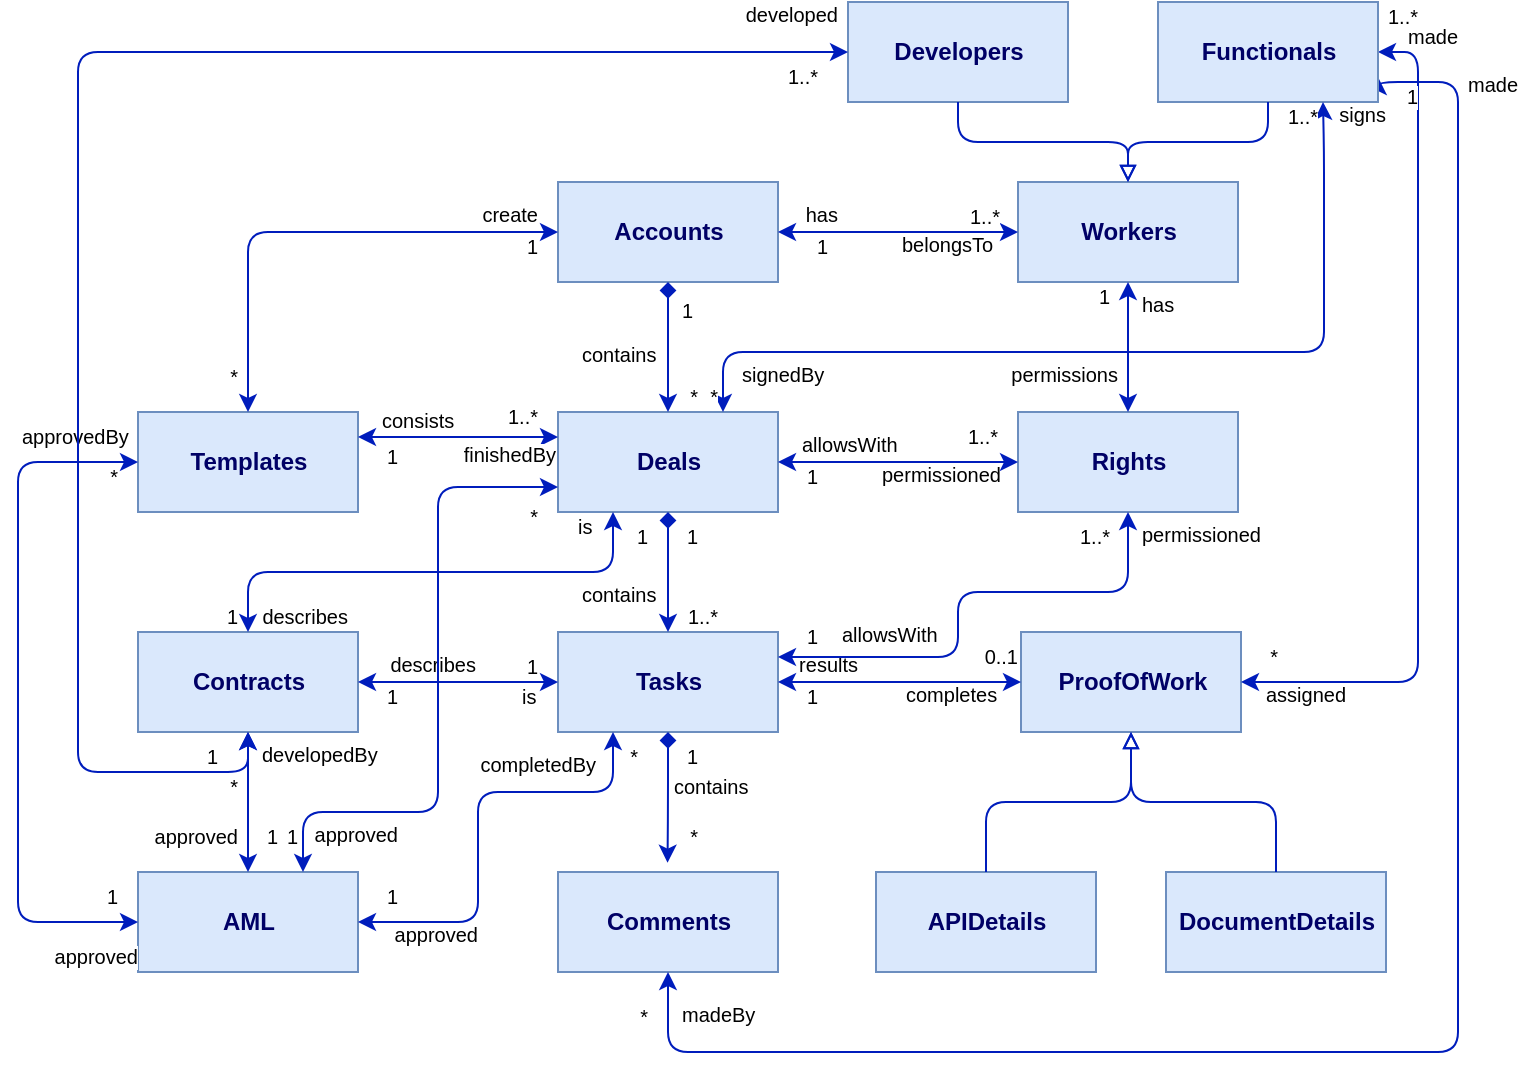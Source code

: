 <mxfile version="10.6.7" type="github"><diagram id="GSwHjOagNsIHBCR_RopA" name="Page-1"><mxGraphModel dx="965" dy="613" grid="1" gridSize="10" guides="1" tooltips="1" connect="1" arrows="1" fold="1" page="0" pageScale="1" pageWidth="827" pageHeight="1169" math="0" shadow="0"><root><mxCell id="0"/><mxCell id="1" parent="0"/><mxCell id="N_PkMz4CqR6AXan1vuA5-4" value="Deals&lt;br&gt;" style="html=1;fillColor=#dae8fc;strokeColor=#6c8ebf;fontColor=#000066;fontStyle=1" parent="1" vertex="1"><mxGeometry x="300" y="230" width="110" height="50" as="geometry"/></mxCell><mxCell id="N_PkMz4CqR6AXan1vuA5-5" value="Tasks" style="html=1;fillColor=#dae8fc;strokeColor=#6c8ebf;fontColor=#000066;fontStyle=1" parent="1" vertex="1"><mxGeometry x="300" y="340" width="110" height="50" as="geometry"/></mxCell><mxCell id="N_PkMz4CqR6AXan1vuA5-6" value="Accounts" style="html=1;fillColor=#dae8fc;strokeColor=#6c8ebf;fontColor=#000066;fontStyle=1" parent="1" vertex="1"><mxGeometry x="300" y="115" width="110" height="50" as="geometry"/></mxCell><mxCell id="N_PkMz4CqR6AXan1vuA5-7" value="Templates" style="html=1;fillColor=#dae8fc;strokeColor=#6c8ebf;fontColor=#000066;fontStyle=1" parent="1" vertex="1"><mxGeometry x="90" y="230" width="110" height="50" as="geometry"/></mxCell><mxCell id="N_PkMz4CqR6AXan1vuA5-12" value="0..1" style="resizable=0;html=1;align=right;verticalAlign=bottom;labelBackgroundColor=#ffffff;fontSize=10;" parent="1" connectable="0" vertex="1"><mxGeometry x="540" y="360" as="geometry"><mxPoint x="-10" as="offset"/></mxGeometry></mxCell><mxCell id="N_PkMz4CqR6AXan1vuA5-13" value="1" style="resizable=0;html=1;align=left;verticalAlign=bottom;labelBackgroundColor=#ffffff;fontSize=10;" parent="1" connectable="0" vertex="1"><mxGeometry x="350" y="197.5" as="geometry"><mxPoint x="10" y="-10" as="offset"/></mxGeometry></mxCell><mxCell id="N_PkMz4CqR6AXan1vuA5-14" value="" style="endArrow=classic;html=1;edgeStyle=orthogonalEdgeStyle;endFill=1;startArrow=diamond;startFill=1;fontColor=#000066;fillColor=#0050ef;strokeColor=#001DBC;exitX=0.5;exitY=1;exitDx=0;exitDy=0;entryX=0.5;entryY=0;entryDx=0;entryDy=0;" parent="1" source="N_PkMz4CqR6AXan1vuA5-4" target="N_PkMz4CqR6AXan1vuA5-5" edge="1"><mxGeometry relative="1" as="geometry"><mxPoint x="354" y="259.833" as="sourcePoint"/><mxPoint x="354" y="349.833" as="targetPoint"/></mxGeometry></mxCell><mxCell id="N_PkMz4CqR6AXan1vuA5-15" value="contains" style="resizable=0;html=1;align=left;verticalAlign=bottom;labelBackgroundColor=#ffffff;fontSize=10;" parent="N_PkMz4CqR6AXan1vuA5-14" connectable="0" vertex="1"><mxGeometry x="-1" relative="1" as="geometry"><mxPoint x="-45" y="49.5" as="offset"/></mxGeometry></mxCell><mxCell id="N_PkMz4CqR6AXan1vuA5-17" value="" style="endArrow=classic;html=1;edgeStyle=orthogonalEdgeStyle;endFill=1;startArrow=classic;startFill=1;fontColor=#000066;fillColor=#0050ef;strokeColor=#001DBC;entryX=0;entryY=0.25;entryDx=0;entryDy=0;exitX=1;exitY=0.25;exitDx=0;exitDy=0;" parent="1" source="N_PkMz4CqR6AXan1vuA5-7" target="N_PkMz4CqR6AXan1vuA5-4" edge="1"><mxGeometry relative="1" as="geometry"><mxPoint x="200" y="243" as="sourcePoint"/><mxPoint x="365" y="240.333" as="targetPoint"/></mxGeometry></mxCell><mxCell id="N_PkMz4CqR6AXan1vuA5-18" value="consists" style="resizable=0;html=1;align=left;verticalAlign=bottom;labelBackgroundColor=#ffffff;fontSize=10;" parent="N_PkMz4CqR6AXan1vuA5-17" connectable="0" vertex="1"><mxGeometry x="-1" relative="1" as="geometry"><mxPoint x="10" y="-0.5" as="offset"/></mxGeometry></mxCell><mxCell id="N_PkMz4CqR6AXan1vuA5-19" value="finishedBy" style="resizable=0;html=1;align=right;verticalAlign=bottom;labelBackgroundColor=#ffffff;fontSize=10;" parent="N_PkMz4CqR6AXan1vuA5-17" connectable="0" vertex="1"><mxGeometry x="1" relative="1" as="geometry"><mxPoint x="-0.5" y="17" as="offset"/></mxGeometry></mxCell><mxCell id="N_PkMz4CqR6AXan1vuA5-20" value="ProofOfWork" style="html=1;fillColor=#dae8fc;strokeColor=#6c8ebf;fontColor=#000066;fontStyle=1" parent="1" vertex="1"><mxGeometry x="531.5" y="340" width="110" height="50" as="geometry"/></mxCell><mxCell id="N_PkMz4CqR6AXan1vuA5-21" value="" style="endArrow=classic;html=1;edgeStyle=orthogonalEdgeStyle;endFill=1;startArrow=classic;startFill=1;fontColor=#000066;fillColor=#0050ef;strokeColor=#001DBC;exitX=0;exitY=0.5;exitDx=0;exitDy=0;entryX=1;entryY=0.5;entryDx=0;entryDy=0;" parent="1" source="N_PkMz4CqR6AXan1vuA5-20" target="N_PkMz4CqR6AXan1vuA5-5" edge="1"><mxGeometry relative="1" as="geometry"><mxPoint x="550" y="265.333" as="sourcePoint"/><mxPoint x="420" y="265.333" as="targetPoint"/></mxGeometry></mxCell><mxCell id="N_PkMz4CqR6AXan1vuA5-22" value="completes" style="resizable=0;html=1;align=left;verticalAlign=bottom;labelBackgroundColor=#ffffff;fontSize=10;" parent="N_PkMz4CqR6AXan1vuA5-21" connectable="0" vertex="1"><mxGeometry x="-1" relative="1" as="geometry"><mxPoint x="-60" y="14.5" as="offset"/></mxGeometry></mxCell><mxCell id="N_PkMz4CqR6AXan1vuA5-23" value="results" style="resizable=0;html=1;align=right;verticalAlign=bottom;labelBackgroundColor=#ffffff;fontSize=10;" parent="N_PkMz4CqR6AXan1vuA5-21" connectable="0" vertex="1"><mxGeometry x="1" relative="1" as="geometry"><mxPoint x="40" y="-0.5" as="offset"/></mxGeometry></mxCell><mxCell id="N_PkMz4CqR6AXan1vuA5-24" value="Workers" style="html=1;fillColor=#dae8fc;strokeColor=#6c8ebf;fontColor=#000066;fontStyle=1" parent="1" vertex="1"><mxGeometry x="530" y="115" width="110" height="50" as="geometry"/></mxCell><mxCell id="N_PkMz4CqR6AXan1vuA5-25" value="" style="endArrow=classic;html=1;edgeStyle=orthogonalEdgeStyle;endFill=1;startArrow=classic;startFill=1;fontColor=#000066;fillColor=#0050ef;strokeColor=#001DBC;entryX=1;entryY=0.5;entryDx=0;entryDy=0;exitX=0;exitY=0.5;exitDx=0;exitDy=0;" parent="1" source="N_PkMz4CqR6AXan1vuA5-24" target="N_PkMz4CqR6AXan1vuA5-6" edge="1"><mxGeometry relative="1" as="geometry"><mxPoint x="510" y="140" as="sourcePoint"/><mxPoint x="410" y="139.833" as="targetPoint"/></mxGeometry></mxCell><mxCell id="N_PkMz4CqR6AXan1vuA5-26" value="belongsTo" style="resizable=0;html=1;align=left;verticalAlign=bottom;labelBackgroundColor=#ffffff;fontSize=10;" parent="N_PkMz4CqR6AXan1vuA5-25" connectable="0" vertex="1"><mxGeometry x="-1" relative="1" as="geometry"><mxPoint x="-60" y="14.5" as="offset"/></mxGeometry></mxCell><mxCell id="N_PkMz4CqR6AXan1vuA5-27" value="has" style="resizable=0;html=1;align=right;verticalAlign=bottom;labelBackgroundColor=#ffffff;fontSize=10;" parent="N_PkMz4CqR6AXan1vuA5-25" connectable="0" vertex="1"><mxGeometry x="1" relative="1" as="geometry"><mxPoint x="30" y="-0.5" as="offset"/></mxGeometry></mxCell><mxCell id="N_PkMz4CqR6AXan1vuA5-30" value="" style="endArrow=classic;html=1;edgeStyle=orthogonalEdgeStyle;endFill=1;startArrow=classic;startFill=1;fontColor=#000066;fillColor=#0050ef;strokeColor=#001DBC;exitX=1;exitY=0.5;exitDx=0;exitDy=0;entryX=1;entryY=0.5;entryDx=0;entryDy=0;" parent="1" source="N_PkMz4CqR6AXan1vuA5-20" target="N_PkMz4CqR6AXan1vuA5-80" edge="1"><mxGeometry relative="1" as="geometry"><mxPoint x="550" y="325.333" as="sourcePoint"/><mxPoint x="420" y="325.333" as="targetPoint"/><Array as="points"><mxPoint x="730" y="365"/><mxPoint x="730" y="50"/></Array></mxGeometry></mxCell><mxCell id="N_PkMz4CqR6AXan1vuA5-31" value="assigned" style="resizable=0;html=1;align=left;verticalAlign=bottom;labelBackgroundColor=#ffffff;fontSize=10;" parent="N_PkMz4CqR6AXan1vuA5-30" connectable="0" vertex="1"><mxGeometry x="-1" relative="1" as="geometry"><mxPoint x="10" y="14.5" as="offset"/></mxGeometry></mxCell><mxCell id="N_PkMz4CqR6AXan1vuA5-32" value="made" style="resizable=0;html=1;align=right;verticalAlign=bottom;labelBackgroundColor=#ffffff;fontSize=10;" parent="N_PkMz4CqR6AXan1vuA5-30" connectable="0" vertex="1"><mxGeometry x="1" relative="1" as="geometry"><mxPoint x="40" as="offset"/></mxGeometry></mxCell><mxCell id="N_PkMz4CqR6AXan1vuA5-33" value="APIDetails" style="html=1;fillColor=#dae8fc;strokeColor=#6c8ebf;fontColor=#000066;fontStyle=1" parent="1" vertex="1"><mxGeometry x="459" y="460" width="110" height="50" as="geometry"/></mxCell><mxCell id="N_PkMz4CqR6AXan1vuA5-34" value="DocumentDetails" style="html=1;fillColor=#dae8fc;strokeColor=#6c8ebf;fontColor=#000066;fontStyle=1" parent="1" vertex="1"><mxGeometry x="604" y="460" width="110" height="50" as="geometry"/></mxCell><mxCell id="N_PkMz4CqR6AXan1vuA5-39" value="" style="endArrow=none;html=1;edgeStyle=orthogonalEdgeStyle;endFill=0;startArrow=block;startFill=0;fontColor=#000066;fillColor=#0050ef;strokeColor=#001DBC;exitX=0.5;exitY=1;exitDx=0;exitDy=0;entryX=0.5;entryY=0;entryDx=0;entryDy=0;" parent="1" source="N_PkMz4CqR6AXan1vuA5-20" target="N_PkMz4CqR6AXan1vuA5-33" edge="1"><mxGeometry relative="1" as="geometry"><mxPoint x="356.5" y="290.333" as="sourcePoint"/><mxPoint x="356.5" y="350.333" as="targetPoint"/></mxGeometry></mxCell><mxCell id="N_PkMz4CqR6AXan1vuA5-42" value="" style="endArrow=none;html=1;edgeStyle=orthogonalEdgeStyle;endFill=0;startArrow=block;startFill=0;fontColor=#000066;fillColor=#0050ef;strokeColor=#001DBC;exitX=0.5;exitY=1;exitDx=0;exitDy=0;entryX=0.5;entryY=0;entryDx=0;entryDy=0;" parent="1" source="N_PkMz4CqR6AXan1vuA5-20" target="N_PkMz4CqR6AXan1vuA5-34" edge="1"><mxGeometry relative="1" as="geometry"><mxPoint x="596.5" y="400.333" as="sourcePoint"/><mxPoint x="531.5" y="470.333" as="targetPoint"/></mxGeometry></mxCell><mxCell id="N_PkMz4CqR6AXan1vuA5-43" value="Comments" style="html=1;fillColor=#dae8fc;strokeColor=#6c8ebf;fontColor=#000066;fontStyle=1" parent="1" vertex="1"><mxGeometry x="300" y="460" width="110" height="50" as="geometry"/></mxCell><mxCell id="N_PkMz4CqR6AXan1vuA5-44" value="" style="endArrow=classic;html=1;edgeStyle=orthogonalEdgeStyle;endFill=1;startArrow=diamond;startFill=1;fontColor=#000066;fillColor=#0050ef;strokeColor=#001DBC;entryX=0.498;entryY=-0.093;entryDx=0;entryDy=0;entryPerimeter=0;exitX=0.5;exitY=1;exitDx=0;exitDy=0;" parent="1" source="N_PkMz4CqR6AXan1vuA5-5" target="N_PkMz4CqR6AXan1vuA5-43" edge="1"><mxGeometry relative="1" as="geometry"><mxPoint x="358" y="380" as="sourcePoint"/><mxPoint x="365" y="350.333" as="targetPoint"/></mxGeometry></mxCell><mxCell id="N_PkMz4CqR6AXan1vuA5-45" value="contains" style="resizable=0;html=1;align=left;verticalAlign=bottom;labelBackgroundColor=#ffffff;fontSize=10;" parent="N_PkMz4CqR6AXan1vuA5-44" connectable="0" vertex="1"><mxGeometry x="-1" relative="1" as="geometry"><mxPoint x="0.5" y="35" as="offset"/></mxGeometry></mxCell><mxCell id="N_PkMz4CqR6AXan1vuA5-47" value="Rights" style="html=1;fillColor=#dae8fc;strokeColor=#6c8ebf;fontColor=#000066;fontStyle=1" parent="1" vertex="1"><mxGeometry x="530" y="230" width="110" height="50" as="geometry"/></mxCell><mxCell id="N_PkMz4CqR6AXan1vuA5-48" value="" style="endArrow=classic;html=1;edgeStyle=orthogonalEdgeStyle;endFill=1;startArrow=classic;startFill=1;fontColor=#000066;fillColor=#0050ef;strokeColor=#001DBC;exitX=0.5;exitY=1;exitDx=0;exitDy=0;entryX=0.5;entryY=0;entryDx=0;entryDy=0;" parent="1" source="N_PkMz4CqR6AXan1vuA5-24" target="N_PkMz4CqR6AXan1vuA5-47" edge="1"><mxGeometry relative="1" as="geometry"><mxPoint x="365" y="365.333" as="sourcePoint"/><mxPoint x="585" y="235" as="targetPoint"/></mxGeometry></mxCell><mxCell id="N_PkMz4CqR6AXan1vuA5-49" value="has" style="resizable=0;html=1;align=left;verticalAlign=bottom;labelBackgroundColor=#ffffff;fontSize=10;" parent="N_PkMz4CqR6AXan1vuA5-48" connectable="0" vertex="1"><mxGeometry x="-1" relative="1" as="geometry"><mxPoint x="5" y="19.5" as="offset"/></mxGeometry></mxCell><mxCell id="N_PkMz4CqR6AXan1vuA5-50" value="permissions" style="resizable=0;html=1;align=right;verticalAlign=bottom;labelBackgroundColor=#ffffff;fontSize=10;" parent="N_PkMz4CqR6AXan1vuA5-48" connectable="0" vertex="1"><mxGeometry x="1" relative="1" as="geometry"><mxPoint x="-5" y="-10.5" as="offset"/></mxGeometry></mxCell><mxCell id="N_PkMz4CqR6AXan1vuA5-51" value="" style="endArrow=classic;html=1;edgeStyle=orthogonalEdgeStyle;endFill=1;startArrow=classic;startFill=1;fontColor=#000066;fillColor=#0050ef;strokeColor=#001DBC;exitX=0.5;exitY=1;exitDx=0;exitDy=0;entryX=1;entryY=0.75;entryDx=0;entryDy=0;" parent="1" source="N_PkMz4CqR6AXan1vuA5-43" target="N_PkMz4CqR6AXan1vuA5-80" edge="1"><mxGeometry relative="1" as="geometry"><mxPoint x="660" y="375.333" as="sourcePoint"/><mxPoint x="650" y="75.333" as="targetPoint"/><Array as="points"><mxPoint x="355" y="550"/><mxPoint x="750" y="550"/><mxPoint x="750" y="65"/><mxPoint x="710" y="65"/></Array></mxGeometry></mxCell><mxCell id="N_PkMz4CqR6AXan1vuA5-52" value="madeBy" style="resizable=0;html=1;align=left;verticalAlign=bottom;labelBackgroundColor=#ffffff;fontSize=10;" parent="N_PkMz4CqR6AXan1vuA5-51" connectable="0" vertex="1"><mxGeometry x="-1" relative="1" as="geometry"><mxPoint x="5" y="29.5" as="offset"/></mxGeometry></mxCell><mxCell id="N_PkMz4CqR6AXan1vuA5-53" value="made" style="resizable=0;html=1;align=right;verticalAlign=bottom;labelBackgroundColor=#ffffff;fontSize=10;" parent="N_PkMz4CqR6AXan1vuA5-51" connectable="0" vertex="1"><mxGeometry x="1" relative="1" as="geometry"><mxPoint x="70" y="12" as="offset"/></mxGeometry></mxCell><mxCell id="N_PkMz4CqR6AXan1vuA5-54" value="" style="endArrow=classic;html=1;edgeStyle=orthogonalEdgeStyle;endFill=1;startArrow=classic;startFill=1;fontColor=#000066;fillColor=#0050ef;strokeColor=#001DBC;exitX=0.5;exitY=0;exitDx=0;exitDy=0;entryX=0;entryY=0.5;entryDx=0;entryDy=0;" parent="1" source="N_PkMz4CqR6AXan1vuA5-7" target="N_PkMz4CqR6AXan1vuA5-6" edge="1"><mxGeometry relative="1" as="geometry"><mxPoint x="660" y="375.333" as="sourcePoint"/><mxPoint x="650" y="75.333" as="targetPoint"/><Array as="points"><mxPoint x="145" y="140"/></Array></mxGeometry></mxCell><mxCell id="N_PkMz4CqR6AXan1vuA5-55" value="approvedBy" style="resizable=0;html=1;align=left;verticalAlign=bottom;labelBackgroundColor=#ffffff;fontSize=10;" parent="N_PkMz4CqR6AXan1vuA5-54" connectable="0" vertex="1"><mxGeometry x="-1" relative="1" as="geometry"><mxPoint x="-115" y="20" as="offset"/></mxGeometry></mxCell><mxCell id="N_PkMz4CqR6AXan1vuA5-56" value="create" style="resizable=0;html=1;align=right;verticalAlign=bottom;labelBackgroundColor=#ffffff;fontSize=10;" parent="N_PkMz4CqR6AXan1vuA5-54" connectable="0" vertex="1"><mxGeometry x="1" relative="1" as="geometry"><mxPoint x="-10" y="-0.5" as="offset"/></mxGeometry></mxCell><mxCell id="N_PkMz4CqR6AXan1vuA5-57" value="" style="endArrow=classic;html=1;edgeStyle=orthogonalEdgeStyle;endFill=1;startArrow=classic;startFill=1;fontColor=#000066;fillColor=#0050ef;strokeColor=#001DBC;exitX=1;exitY=0.5;exitDx=0;exitDy=0;entryX=0;entryY=0.5;entryDx=0;entryDy=0;" parent="1" source="N_PkMz4CqR6AXan1vuA5-4" target="N_PkMz4CqR6AXan1vuA5-47" edge="1"><mxGeometry relative="1" as="geometry"><mxPoint x="155" y="240.333" as="sourcePoint"/><mxPoint x="310" y="75.333" as="targetPoint"/><Array as="points"><mxPoint x="510" y="255"/><mxPoint x="510" y="255"/></Array></mxGeometry></mxCell><mxCell id="N_PkMz4CqR6AXan1vuA5-58" value="allowsWith" style="resizable=0;html=1;align=left;verticalAlign=bottom;labelBackgroundColor=#ffffff;fontSize=10;" parent="N_PkMz4CqR6AXan1vuA5-57" connectable="0" vertex="1"><mxGeometry x="-1" relative="1" as="geometry"><mxPoint x="10" y="-0.5" as="offset"/></mxGeometry></mxCell><mxCell id="N_PkMz4CqR6AXan1vuA5-59" value="" style="resizable=0;html=1;align=right;verticalAlign=bottom;labelBackgroundColor=#ffffff;fontSize=10;" parent="N_PkMz4CqR6AXan1vuA5-57" connectable="0" vertex="1"><mxGeometry x="1" relative="1" as="geometry"><mxPoint x="-7.5" y="19.5" as="offset"/></mxGeometry></mxCell><mxCell id="N_PkMz4CqR6AXan1vuA5-61" value="permissioned" style="resizable=0;html=1;align=left;verticalAlign=bottom;labelBackgroundColor=#ffffff;fontSize=10;" parent="1" connectable="0" vertex="1"><mxGeometry x="450" y="269.833" as="geometry"><mxPoint x="10" y="-0.5" as="offset"/></mxGeometry></mxCell><mxCell id="N_PkMz4CqR6AXan1vuA5-63" value="Contracts" style="html=1;fillColor=#dae8fc;strokeColor=#6c8ebf;fontColor=#000066;fontStyle=1" parent="1" vertex="1"><mxGeometry x="90" y="340" width="110" height="50" as="geometry"/></mxCell><mxCell id="N_PkMz4CqR6AXan1vuA5-64" value="" style="endArrow=classic;html=1;edgeStyle=orthogonalEdgeStyle;endFill=1;startArrow=classic;startFill=1;fontColor=#000066;fillColor=#0050ef;strokeColor=#001DBC;exitX=0;exitY=0.5;exitDx=0;exitDy=0;entryX=1;entryY=0.5;entryDx=0;entryDy=0;" parent="1" source="N_PkMz4CqR6AXan1vuA5-5" target="N_PkMz4CqR6AXan1vuA5-63" edge="1"><mxGeometry relative="1" as="geometry"><mxPoint x="550" y="375" as="sourcePoint"/><mxPoint x="420" y="375" as="targetPoint"/></mxGeometry></mxCell><mxCell id="N_PkMz4CqR6AXan1vuA5-65" value="is" style="resizable=0;html=1;align=left;verticalAlign=bottom;labelBackgroundColor=#ffffff;fontSize=10;" parent="N_PkMz4CqR6AXan1vuA5-64" connectable="0" vertex="1"><mxGeometry x="-1" relative="1" as="geometry"><mxPoint x="-20" y="15" as="offset"/></mxGeometry></mxCell><mxCell id="N_PkMz4CqR6AXan1vuA5-66" value="describes" style="resizable=0;html=1;align=right;verticalAlign=bottom;labelBackgroundColor=#ffffff;fontSize=10;" parent="N_PkMz4CqR6AXan1vuA5-64" connectable="0" vertex="1"><mxGeometry x="1" relative="1" as="geometry"><mxPoint x="59.5" y="-0.5" as="offset"/></mxGeometry></mxCell><mxCell id="N_PkMz4CqR6AXan1vuA5-67" value="" style="endArrow=classic;html=1;edgeStyle=orthogonalEdgeStyle;endFill=1;startArrow=classic;startFill=1;fontColor=#000066;fillColor=#0050ef;strokeColor=#001DBC;exitX=0.25;exitY=1;exitDx=0;exitDy=0;entryX=0.5;entryY=0;entryDx=0;entryDy=0;" parent="1" source="N_PkMz4CqR6AXan1vuA5-4" target="N_PkMz4CqR6AXan1vuA5-63" edge="1"><mxGeometry relative="1" as="geometry"><mxPoint x="310" y="375" as="sourcePoint"/><mxPoint x="210" y="375" as="targetPoint"/></mxGeometry></mxCell><mxCell id="N_PkMz4CqR6AXan1vuA5-68" value="is" style="resizable=0;html=1;align=left;verticalAlign=bottom;labelBackgroundColor=#ffffff;fontSize=10;" parent="N_PkMz4CqR6AXan1vuA5-67" connectable="0" vertex="1"><mxGeometry x="-1" relative="1" as="geometry"><mxPoint x="-20" y="15" as="offset"/></mxGeometry></mxCell><mxCell id="N_PkMz4CqR6AXan1vuA5-69" value="describes" style="resizable=0;html=1;align=right;verticalAlign=bottom;labelBackgroundColor=#ffffff;fontSize=10;" parent="N_PkMz4CqR6AXan1vuA5-67" connectable="0" vertex="1"><mxGeometry x="1" relative="1" as="geometry"><mxPoint x="50" as="offset"/></mxGeometry></mxCell><mxCell id="N_PkMz4CqR6AXan1vuA5-70" value="Developers" style="html=1;fillColor=#dae8fc;strokeColor=#6c8ebf;fontColor=#000066;fontStyle=1" parent="1" vertex="1"><mxGeometry x="445" y="25" width="110" height="50" as="geometry"/></mxCell><mxCell id="N_PkMz4CqR6AXan1vuA5-71" value="" style="endArrow=classic;html=1;edgeStyle=orthogonalEdgeStyle;endFill=1;startArrow=classic;startFill=1;fontColor=#000066;fillColor=#0050ef;strokeColor=#001DBC;entryX=0;entryY=0.5;entryDx=0;entryDy=0;exitX=0.5;exitY=1;exitDx=0;exitDy=0;" parent="1" source="N_PkMz4CqR6AXan1vuA5-63" target="N_PkMz4CqR6AXan1vuA5-70" edge="1"><mxGeometry relative="1" as="geometry"><mxPoint x="365" y="400" as="sourcePoint"/><mxPoint x="365" y="465" as="targetPoint"/><Array as="points"><mxPoint x="145" y="410"/><mxPoint x="60" y="410"/><mxPoint x="60" y="50"/></Array></mxGeometry></mxCell><mxCell id="N_PkMz4CqR6AXan1vuA5-72" value="developedBy" style="resizable=0;html=1;align=left;verticalAlign=bottom;labelBackgroundColor=#ffffff;fontSize=10;" parent="N_PkMz4CqR6AXan1vuA5-71" connectable="0" vertex="1"><mxGeometry x="-1" relative="1" as="geometry"><mxPoint x="5" y="19.5" as="offset"/></mxGeometry></mxCell><mxCell id="N_PkMz4CqR6AXan1vuA5-73" value="developed" style="resizable=0;html=1;align=right;verticalAlign=bottom;labelBackgroundColor=#ffffff;fontSize=10;" parent="N_PkMz4CqR6AXan1vuA5-71" connectable="0" vertex="1"><mxGeometry x="1" relative="1" as="geometry"><mxPoint x="-5" y="-10.5" as="offset"/></mxGeometry></mxCell><mxCell id="N_PkMz4CqR6AXan1vuA5-79" value="" style="endArrow=none;html=1;edgeStyle=orthogonalEdgeStyle;endFill=0;startArrow=block;startFill=0;fontColor=#000066;fillColor=#0050ef;strokeColor=#001DBC;exitX=0.5;exitY=0;exitDx=0;exitDy=0;entryX=0.5;entryY=1;entryDx=0;entryDy=0;" parent="1" source="N_PkMz4CqR6AXan1vuA5-24" target="N_PkMz4CqR6AXan1vuA5-70" edge="1"><mxGeometry relative="1" as="geometry"><mxPoint x="605" y="475" as="sourcePoint"/><mxPoint x="678" y="545" as="targetPoint"/></mxGeometry></mxCell><mxCell id="N_PkMz4CqR6AXan1vuA5-80" value="Functionals" style="html=1;fillColor=#dae8fc;strokeColor=#6c8ebf;fontColor=#000066;fontStyle=1" parent="1" vertex="1"><mxGeometry x="600" y="25" width="110" height="50" as="geometry"/></mxCell><mxCell id="N_PkMz4CqR6AXan1vuA5-81" value="" style="endArrow=none;html=1;edgeStyle=orthogonalEdgeStyle;endFill=0;startArrow=block;startFill=0;fontColor=#000066;fillColor=#0050ef;strokeColor=#001DBC;exitX=0.5;exitY=0;exitDx=0;exitDy=0;entryX=0.5;entryY=1;entryDx=0;entryDy=0;" parent="1" source="N_PkMz4CqR6AXan1vuA5-24" target="N_PkMz4CqR6AXan1vuA5-80" edge="1"><mxGeometry relative="1" as="geometry"><mxPoint x="595" y="125" as="sourcePoint"/><mxPoint x="510" y="85" as="targetPoint"/></mxGeometry></mxCell><mxCell id="N_PkMz4CqR6AXan1vuA5-82" value="AML" style="html=1;fillColor=#dae8fc;strokeColor=#6c8ebf;fontColor=#000066;fontStyle=1" parent="1" vertex="1"><mxGeometry x="90" y="460" width="110" height="50" as="geometry"/></mxCell><mxCell id="N_PkMz4CqR6AXan1vuA5-83" value="" style="endArrow=classic;html=1;edgeStyle=orthogonalEdgeStyle;endFill=1;startArrow=classic;startFill=1;fontColor=#000066;fillColor=#0050ef;strokeColor=#001DBC;entryX=0.5;entryY=0;entryDx=0;entryDy=0;exitX=0.5;exitY=1;exitDx=0;exitDy=0;" parent="1" source="N_PkMz4CqR6AXan1vuA5-63" target="N_PkMz4CqR6AXan1vuA5-82" edge="1"><mxGeometry relative="1" as="geometry"><mxPoint x="-60" y="430" as="sourcePoint"/><mxPoint x="364.471" y="240.118" as="targetPoint"/></mxGeometry></mxCell><mxCell id="N_PkMz4CqR6AXan1vuA5-84" value="" style="resizable=0;html=1;align=left;verticalAlign=bottom;labelBackgroundColor=#ffffff;fontSize=10;" parent="N_PkMz4CqR6AXan1vuA5-83" connectable="0" vertex="1"><mxGeometry x="-1" relative="1" as="geometry"><mxPoint x="5" y="19.5" as="offset"/></mxGeometry></mxCell><mxCell id="N_PkMz4CqR6AXan1vuA5-85" value="approved" style="resizable=0;html=1;align=right;verticalAlign=bottom;labelBackgroundColor=#ffffff;fontSize=10;" parent="N_PkMz4CqR6AXan1vuA5-83" connectable="0" vertex="1"><mxGeometry x="1" relative="1" as="geometry"><mxPoint x="-5" y="-9.5" as="offset"/></mxGeometry></mxCell><mxCell id="N_PkMz4CqR6AXan1vuA5-86" value="" style="endArrow=classic;html=1;edgeStyle=orthogonalEdgeStyle;endFill=1;startArrow=classic;startFill=1;fontColor=#000066;fillColor=#0050ef;strokeColor=#001DBC;entryX=1;entryY=0.5;entryDx=0;entryDy=0;exitX=0.25;exitY=1;exitDx=0;exitDy=0;" parent="1" source="N_PkMz4CqR6AXan1vuA5-5" target="N_PkMz4CqR6AXan1vuA5-82" edge="1"><mxGeometry relative="1" as="geometry"><mxPoint x="155.059" y="400.118" as="sourcePoint"/><mxPoint x="155.059" y="469.529" as="targetPoint"/><Array as="points"><mxPoint x="328" y="420"/><mxPoint x="260" y="420"/><mxPoint x="260" y="485"/></Array></mxGeometry></mxCell><mxCell id="N_PkMz4CqR6AXan1vuA5-87" value="" style="resizable=0;html=1;align=left;verticalAlign=bottom;labelBackgroundColor=#ffffff;fontSize=10;" parent="N_PkMz4CqR6AXan1vuA5-86" connectable="0" vertex="1"><mxGeometry x="-1" relative="1" as="geometry"><mxPoint x="5" y="19.5" as="offset"/></mxGeometry></mxCell><mxCell id="N_PkMz4CqR6AXan1vuA5-88" value="approved" style="resizable=0;html=1;align=right;verticalAlign=bottom;labelBackgroundColor=#ffffff;fontSize=10;" parent="N_PkMz4CqR6AXan1vuA5-86" connectable="0" vertex="1"><mxGeometry x="1" relative="1" as="geometry"><mxPoint x="60" y="14.5" as="offset"/></mxGeometry></mxCell><mxCell id="N_PkMz4CqR6AXan1vuA5-89" value="completedBy" style="resizable=0;html=1;align=right;verticalAlign=bottom;labelBackgroundColor=#ffffff;fontSize=10;" parent="1" connectable="0" vertex="1"><mxGeometry x="269.853" y="389.912" as="geometry"><mxPoint x="49.5" y="24.5" as="offset"/></mxGeometry></mxCell><mxCell id="N_PkMz4CqR6AXan1vuA5-90" value="" style="endArrow=classic;html=1;edgeStyle=orthogonalEdgeStyle;endFill=1;startArrow=classic;startFill=1;fontColor=#000066;fillColor=#0050ef;strokeColor=#001DBC;entryX=0.75;entryY=0;entryDx=0;entryDy=0;exitX=0;exitY=0.75;exitDx=0;exitDy=0;" parent="1" source="N_PkMz4CqR6AXan1vuA5-4" target="N_PkMz4CqR6AXan1vuA5-82" edge="1"><mxGeometry relative="1" as="geometry"><mxPoint x="337.412" y="400.118" as="sourcePoint"/><mxPoint x="210.353" y="495.412" as="targetPoint"/><Array as="points"><mxPoint x="240" y="268"/><mxPoint x="240" y="430"/><mxPoint x="173" y="430"/></Array></mxGeometry></mxCell><mxCell id="N_PkMz4CqR6AXan1vuA5-91" value="" style="resizable=0;html=1;align=left;verticalAlign=bottom;labelBackgroundColor=#ffffff;fontSize=10;" parent="N_PkMz4CqR6AXan1vuA5-90" connectable="0" vertex="1"><mxGeometry x="-1" relative="1" as="geometry"><mxPoint x="5" y="19.5" as="offset"/></mxGeometry></mxCell><mxCell id="N_PkMz4CqR6AXan1vuA5-92" value="approved" style="resizable=0;html=1;align=right;verticalAlign=bottom;labelBackgroundColor=#ffffff;fontSize=10;" parent="N_PkMz4CqR6AXan1vuA5-90" connectable="0" vertex="1"><mxGeometry x="1" relative="1" as="geometry"><mxPoint x="47.5" y="-10.5" as="offset"/></mxGeometry></mxCell><mxCell id="N_PkMz4CqR6AXan1vuA5-93" value="" style="endArrow=classic;html=1;edgeStyle=orthogonalEdgeStyle;endFill=1;startArrow=diamond;startFill=1;fontColor=#000066;fillColor=#0050ef;strokeColor=#001DBC;exitX=0.5;exitY=1;exitDx=0;exitDy=0;entryX=0.5;entryY=0;entryDx=0;entryDy=0;" parent="1" source="N_PkMz4CqR6AXan1vuA5-6" target="N_PkMz4CqR6AXan1vuA5-4" edge="1"><mxGeometry relative="1" as="geometry"><mxPoint x="364.471" y="289.529" as="sourcePoint"/><mxPoint x="364.471" y="349.529" as="targetPoint"/></mxGeometry></mxCell><mxCell id="N_PkMz4CqR6AXan1vuA5-94" value="contains" style="resizable=0;html=1;align=left;verticalAlign=bottom;labelBackgroundColor=#ffffff;fontSize=10;" parent="N_PkMz4CqR6AXan1vuA5-93" connectable="0" vertex="1"><mxGeometry x="-1" relative="1" as="geometry"><mxPoint x="-45" y="44.5" as="offset"/></mxGeometry></mxCell><mxCell id="N_PkMz4CqR6AXan1vuA5-97" value="*" style="resizable=0;html=1;align=right;verticalAlign=bottom;labelBackgroundColor=#ffffff;fontSize=10;" parent="1" connectable="0" vertex="1"><mxGeometry x="380" y="230" as="geometry"><mxPoint x="-10" as="offset"/></mxGeometry></mxCell><mxCell id="N_PkMz4CqR6AXan1vuA5-98" value="1" style="resizable=0;html=1;align=right;verticalAlign=bottom;labelBackgroundColor=#ffffff;fontSize=10;" parent="1" connectable="0" vertex="1"><mxGeometry x="445" y="155" as="geometry"><mxPoint x="-10" as="offset"/></mxGeometry></mxCell><mxCell id="N_PkMz4CqR6AXan1vuA5-99" value="1..*" style="resizable=0;html=1;align=right;verticalAlign=bottom;labelBackgroundColor=#ffffff;fontSize=10;" parent="1" connectable="0" vertex="1"><mxGeometry x="531.5" y="140" as="geometry"><mxPoint x="-10" as="offset"/></mxGeometry></mxCell><mxCell id="N_PkMz4CqR6AXan1vuA5-101" value="1" style="resizable=0;html=1;align=right;verticalAlign=bottom;labelBackgroundColor=#ffffff;fontSize=10;" parent="1" connectable="0" vertex="1"><mxGeometry x="380" y="300" as="geometry"><mxPoint x="-10" as="offset"/></mxGeometry></mxCell><mxCell id="N_PkMz4CqR6AXan1vuA5-102" value="1..*" style="resizable=0;html=1;align=right;verticalAlign=bottom;labelBackgroundColor=#ffffff;fontSize=10;" parent="1" connectable="0" vertex="1"><mxGeometry x="390" y="340" as="geometry"><mxPoint x="-10" as="offset"/></mxGeometry></mxCell><mxCell id="N_PkMz4CqR6AXan1vuA5-103" value="1" style="resizable=0;html=1;align=right;verticalAlign=bottom;labelBackgroundColor=#ffffff;fontSize=10;" parent="1" connectable="0" vertex="1"><mxGeometry x="380" y="410" as="geometry"><mxPoint x="-10" as="offset"/></mxGeometry></mxCell><mxCell id="N_PkMz4CqR6AXan1vuA5-104" value="*" style="resizable=0;html=1;align=right;verticalAlign=bottom;labelBackgroundColor=#ffffff;fontSize=10;" parent="1" connectable="0" vertex="1"><mxGeometry x="380" y="450" as="geometry"><mxPoint x="-10" as="offset"/></mxGeometry></mxCell><mxCell id="N_PkMz4CqR6AXan1vuA5-105" value="1" style="resizable=0;html=1;align=right;verticalAlign=bottom;labelBackgroundColor=#ffffff;fontSize=10;" parent="1" connectable="0" vertex="1"><mxGeometry x="90" y="480" as="geometry"><mxPoint x="-10" as="offset"/></mxGeometry></mxCell><mxCell id="N_PkMz4CqR6AXan1vuA5-106" value="*" style="resizable=0;html=1;align=right;verticalAlign=bottom;labelBackgroundColor=#ffffff;fontSize=10;" parent="1" connectable="0" vertex="1"><mxGeometry x="350" y="410" as="geometry"><mxPoint x="-10" as="offset"/></mxGeometry></mxCell><mxCell id="N_PkMz4CqR6AXan1vuA5-107" value="1" style="resizable=0;html=1;align=right;verticalAlign=bottom;labelBackgroundColor=#ffffff;fontSize=10;" parent="1" connectable="0" vertex="1"><mxGeometry x="180" y="450" as="geometry"><mxPoint x="-10" as="offset"/></mxGeometry></mxCell><mxCell id="N_PkMz4CqR6AXan1vuA5-108" value="*" style="resizable=0;html=1;align=right;verticalAlign=bottom;labelBackgroundColor=#ffffff;fontSize=10;" parent="1" connectable="0" vertex="1"><mxGeometry x="300" y="290" as="geometry"><mxPoint x="-10" as="offset"/></mxGeometry></mxCell><mxCell id="N_PkMz4CqR6AXan1vuA5-109" value="1" style="resizable=0;html=1;align=right;verticalAlign=bottom;labelBackgroundColor=#ffffff;fontSize=10;" parent="1" connectable="0" vertex="1"><mxGeometry x="170" y="450" as="geometry"><mxPoint x="-10" as="offset"/></mxGeometry></mxCell><mxCell id="N_PkMz4CqR6AXan1vuA5-110" value="*" style="resizable=0;html=1;align=right;verticalAlign=bottom;labelBackgroundColor=#ffffff;fontSize=10;" parent="1" connectable="0" vertex="1"><mxGeometry x="150" y="425" as="geometry"><mxPoint x="-10" as="offset"/></mxGeometry></mxCell><mxCell id="N_PkMz4CqR6AXan1vuA5-111" value="1..*" style="resizable=0;html=1;align=right;verticalAlign=bottom;labelBackgroundColor=#ffffff;fontSize=10;" parent="1" connectable="0" vertex="1"><mxGeometry x="440" y="70" as="geometry"><mxPoint x="-10" as="offset"/></mxGeometry></mxCell><mxCell id="N_PkMz4CqR6AXan1vuA5-112" value="1" style="resizable=0;html=1;align=right;verticalAlign=bottom;labelBackgroundColor=#ffffff;fontSize=10;" parent="1" connectable="0" vertex="1"><mxGeometry x="140" y="410" as="geometry"><mxPoint x="-10" as="offset"/></mxGeometry></mxCell><mxCell id="N_PkMz4CqR6AXan1vuA5-113" value="1" style="resizable=0;html=1;align=right;verticalAlign=bottom;labelBackgroundColor=#ffffff;fontSize=10;" parent="1" connectable="0" vertex="1"><mxGeometry x="230" y="260" as="geometry"><mxPoint x="-10" as="offset"/></mxGeometry></mxCell><mxCell id="N_PkMz4CqR6AXan1vuA5-114" value="1..*" style="resizable=0;html=1;align=right;verticalAlign=bottom;labelBackgroundColor=#ffffff;fontSize=10;" parent="1" connectable="0" vertex="1"><mxGeometry x="300" y="240" as="geometry"><mxPoint x="-10" as="offset"/></mxGeometry></mxCell><mxCell id="N_PkMz4CqR6AXan1vuA5-115" value="1" style="resizable=0;html=1;align=right;verticalAlign=bottom;labelBackgroundColor=#ffffff;fontSize=10;" parent="1" connectable="0" vertex="1"><mxGeometry x="440" y="270" as="geometry"><mxPoint x="-10" as="offset"/></mxGeometry></mxCell><mxCell id="N_PkMz4CqR6AXan1vuA5-116" value="1..*" style="resizable=0;html=1;align=right;verticalAlign=bottom;labelBackgroundColor=#ffffff;fontSize=10;" parent="1" connectable="0" vertex="1"><mxGeometry x="530" y="250" as="geometry"><mxPoint x="-10" as="offset"/></mxGeometry></mxCell><mxCell id="N_PkMz4CqR6AXan1vuA5-117" value="" style="endArrow=classic;html=1;edgeStyle=orthogonalEdgeStyle;endFill=1;startArrow=classic;startFill=1;fontColor=#000066;fillColor=#0050ef;strokeColor=#001DBC;exitX=1;exitY=0.25;exitDx=0;exitDy=0;entryX=0.5;entryY=1;entryDx=0;entryDy=0;" parent="1" source="N_PkMz4CqR6AXan1vuA5-5" target="N_PkMz4CqR6AXan1vuA5-47" edge="1"><mxGeometry relative="1" as="geometry"><mxPoint x="420" y="265.333" as="sourcePoint"/><mxPoint x="540" y="265.333" as="targetPoint"/><Array as="points"><mxPoint x="500" y="353"/><mxPoint x="500" y="320"/><mxPoint x="585" y="320"/></Array></mxGeometry></mxCell><mxCell id="N_PkMz4CqR6AXan1vuA5-118" value="allowsWith" style="resizable=0;html=1;align=left;verticalAlign=bottom;labelBackgroundColor=#ffffff;fontSize=10;" parent="N_PkMz4CqR6AXan1vuA5-117" connectable="0" vertex="1"><mxGeometry x="-1" relative="1" as="geometry"><mxPoint x="30" y="-3" as="offset"/></mxGeometry></mxCell><mxCell id="N_PkMz4CqR6AXan1vuA5-119" value="" style="resizable=0;html=1;align=right;verticalAlign=bottom;labelBackgroundColor=#ffffff;fontSize=10;" parent="N_PkMz4CqR6AXan1vuA5-117" connectable="0" vertex="1"><mxGeometry x="1" relative="1" as="geometry"><mxPoint x="-7.5" y="19.5" as="offset"/></mxGeometry></mxCell><mxCell id="N_PkMz4CqR6AXan1vuA5-120" value="permissioned" style="resizable=0;html=1;align=left;verticalAlign=bottom;labelBackgroundColor=#ffffff;fontSize=10;" parent="1" connectable="0" vertex="1"><mxGeometry x="580" y="299.833" as="geometry"><mxPoint x="10" y="-0.5" as="offset"/></mxGeometry></mxCell><mxCell id="N_PkMz4CqR6AXan1vuA5-121" value="1..*" style="resizable=0;html=1;align=right;verticalAlign=bottom;labelBackgroundColor=#ffffff;fontSize=10;" parent="1" connectable="0" vertex="1"><mxGeometry x="586.5" y="300" as="geometry"><mxPoint x="-10" as="offset"/></mxGeometry></mxCell><mxCell id="N_PkMz4CqR6AXan1vuA5-122" value="1" style="resizable=0;html=1;align=right;verticalAlign=bottom;labelBackgroundColor=#ffffff;fontSize=10;" parent="1" connectable="0" vertex="1"><mxGeometry x="440" y="350" as="geometry"><mxPoint x="-10" as="offset"/></mxGeometry></mxCell><mxCell id="N_PkMz4CqR6AXan1vuA5-123" value="1" style="resizable=0;html=1;align=right;verticalAlign=bottom;labelBackgroundColor=#ffffff;fontSize=10;" parent="1" connectable="0" vertex="1"><mxGeometry x="440" y="380" as="geometry"><mxPoint x="-10" as="offset"/></mxGeometry></mxCell><mxCell id="N_PkMz4CqR6AXan1vuA5-124" value="1..*" style="resizable=0;html=1;align=right;verticalAlign=bottom;labelBackgroundColor=#ffffff;fontSize=10;" parent="1" connectable="0" vertex="1"><mxGeometry x="740" y="40" as="geometry"><mxPoint x="-10" as="offset"/></mxGeometry></mxCell><mxCell id="N_PkMz4CqR6AXan1vuA5-125" value="*" style="resizable=0;html=1;align=right;verticalAlign=bottom;labelBackgroundColor=#ffffff;fontSize=10;" parent="1" connectable="0" vertex="1"><mxGeometry x="670" y="360" as="geometry"><mxPoint x="-10" as="offset"/></mxGeometry></mxCell><mxCell id="N_PkMz4CqR6AXan1vuA5-126" value="1" style="resizable=0;html=1;align=right;verticalAlign=bottom;labelBackgroundColor=#ffffff;fontSize=10;" parent="1" connectable="0" vertex="1"><mxGeometry x="740" y="80" as="geometry"><mxPoint x="-10" as="offset"/></mxGeometry></mxCell><mxCell id="N_PkMz4CqR6AXan1vuA5-128" value="1" style="resizable=0;html=1;align=right;verticalAlign=bottom;labelBackgroundColor=#ffffff;fontSize=10;" parent="1" connectable="0" vertex="1"><mxGeometry x="150" y="340" as="geometry"><mxPoint x="-10" as="offset"/></mxGeometry></mxCell><mxCell id="N_PkMz4CqR6AXan1vuA5-129" value="1" style="resizable=0;html=1;align=right;verticalAlign=bottom;labelBackgroundColor=#ffffff;fontSize=10;" parent="1" connectable="0" vertex="1"><mxGeometry x="355" y="300" as="geometry"><mxPoint x="-10" as="offset"/></mxGeometry></mxCell><mxCell id="N_PkMz4CqR6AXan1vuA5-130" value="1" style="resizable=0;html=1;align=right;verticalAlign=bottom;labelBackgroundColor=#ffffff;fontSize=10;" parent="1" connectable="0" vertex="1"><mxGeometry x="230" y="380" as="geometry"><mxPoint x="-10" as="offset"/></mxGeometry></mxCell><mxCell id="N_PkMz4CqR6AXan1vuA5-131" value="1" style="resizable=0;html=1;align=right;verticalAlign=bottom;labelBackgroundColor=#ffffff;fontSize=10;" parent="1" connectable="0" vertex="1"><mxGeometry x="300" y="365" as="geometry"><mxPoint x="-10" as="offset"/></mxGeometry></mxCell><mxCell id="N_PkMz4CqR6AXan1vuA5-132" value="1" style="resizable=0;html=1;align=right;verticalAlign=bottom;labelBackgroundColor=#ffffff;fontSize=10;" parent="1" connectable="0" vertex="1"><mxGeometry x="586.5" y="180" as="geometry"><mxPoint x="-10" as="offset"/></mxGeometry></mxCell><mxCell id="N_PkMz4CqR6AXan1vuA5-133" value="" style="endArrow=classic;html=1;edgeStyle=orthogonalEdgeStyle;endFill=1;startArrow=classic;startFill=1;fontColor=#000066;fillColor=#0050ef;strokeColor=#001DBC;exitX=0.75;exitY=0;exitDx=0;exitDy=0;entryX=0.75;entryY=1;entryDx=0;entryDy=0;" parent="1" source="N_PkMz4CqR6AXan1vuA5-4" target="N_PkMz4CqR6AXan1vuA5-80" edge="1"><mxGeometry relative="1" as="geometry"><mxPoint x="651.667" y="375.333" as="sourcePoint"/><mxPoint x="720" y="60.333" as="targetPoint"/><Array as="points"><mxPoint x="383" y="200"/><mxPoint x="683" y="200"/><mxPoint x="683" y="100"/></Array></mxGeometry></mxCell><mxCell id="N_PkMz4CqR6AXan1vuA5-134" value="signedBy" style="resizable=0;html=1;align=left;verticalAlign=bottom;labelBackgroundColor=#ffffff;fontSize=10;" parent="N_PkMz4CqR6AXan1vuA5-133" connectable="0" vertex="1"><mxGeometry x="-1" relative="1" as="geometry"><mxPoint x="7.5" y="-10.5" as="offset"/></mxGeometry></mxCell><mxCell id="N_PkMz4CqR6AXan1vuA5-135" value="signs" style="resizable=0;html=1;align=right;verticalAlign=bottom;labelBackgroundColor=#ffffff;fontSize=10;" parent="N_PkMz4CqR6AXan1vuA5-133" connectable="0" vertex="1"><mxGeometry x="1" relative="1" as="geometry"><mxPoint x="31.5" y="14.5" as="offset"/></mxGeometry></mxCell><mxCell id="N_PkMz4CqR6AXan1vuA5-136" value="1..*" style="resizable=0;html=1;align=right;verticalAlign=bottom;labelBackgroundColor=#ffffff;fontSize=10;" parent="1" connectable="0" vertex="1"><mxGeometry x="690" y="90" as="geometry"><mxPoint x="-10" as="offset"/></mxGeometry></mxCell><mxCell id="N_PkMz4CqR6AXan1vuA5-138" value="*" style="resizable=0;html=1;align=right;verticalAlign=bottom;labelBackgroundColor=#ffffff;fontSize=10;" parent="1" connectable="0" vertex="1"><mxGeometry x="390" y="230" as="geometry"><mxPoint x="-10" as="offset"/></mxGeometry></mxCell><mxCell id="1uScSxkuHakieSulxheq-1" value="1" style="resizable=0;html=1;align=right;verticalAlign=bottom;labelBackgroundColor=#ffffff;fontSize=10;" connectable="0" vertex="1" parent="1"><mxGeometry x="300" y="155" as="geometry"><mxPoint x="-10" as="offset"/></mxGeometry></mxCell><mxCell id="1uScSxkuHakieSulxheq-2" value="*" style="resizable=0;html=1;align=right;verticalAlign=bottom;labelBackgroundColor=#ffffff;fontSize=10;" connectable="0" vertex="1" parent="1"><mxGeometry x="150" y="220" as="geometry"><mxPoint x="-10" as="offset"/></mxGeometry></mxCell><mxCell id="1uScSxkuHakieSulxheq-3" value="" style="endArrow=classic;html=1;edgeStyle=orthogonalEdgeStyle;endFill=1;startArrow=classic;startFill=1;fontColor=#000066;fillColor=#0050ef;strokeColor=#001DBC;entryX=0;entryY=0.5;entryDx=0;entryDy=0;exitX=0;exitY=0.5;exitDx=0;exitDy=0;" edge="1" parent="1" source="N_PkMz4CqR6AXan1vuA5-7" target="N_PkMz4CqR6AXan1vuA5-82"><mxGeometry relative="1" as="geometry"><mxPoint x="338" y="400" as="sourcePoint"/><mxPoint x="210" y="495" as="targetPoint"/><Array as="points"><mxPoint x="30" y="255"/><mxPoint x="30" y="485"/></Array></mxGeometry></mxCell><mxCell id="1uScSxkuHakieSulxheq-4" value="" style="resizable=0;html=1;align=left;verticalAlign=bottom;labelBackgroundColor=#ffffff;fontSize=10;" connectable="0" vertex="1" parent="1uScSxkuHakieSulxheq-3"><mxGeometry x="-1" relative="1" as="geometry"><mxPoint x="5" y="19.5" as="offset"/></mxGeometry></mxCell><mxCell id="1uScSxkuHakieSulxheq-5" value="approved" style="resizable=0;html=1;align=right;verticalAlign=bottom;labelBackgroundColor=#ffffff;fontSize=10;" connectable="0" vertex="1" parent="1uScSxkuHakieSulxheq-3"><mxGeometry x="1" relative="1" as="geometry"><mxPoint y="25" as="offset"/></mxGeometry></mxCell><mxCell id="1uScSxkuHakieSulxheq-6" value="1" style="resizable=0;html=1;align=right;verticalAlign=bottom;labelBackgroundColor=#ffffff;fontSize=10;" connectable="0" vertex="1" parent="1"><mxGeometry x="230" y="480" as="geometry"><mxPoint x="-10" as="offset"/></mxGeometry></mxCell><mxCell id="1uScSxkuHakieSulxheq-7" value="*" style="resizable=0;html=1;align=right;verticalAlign=bottom;labelBackgroundColor=#ffffff;fontSize=10;" connectable="0" vertex="1" parent="1"><mxGeometry x="90" y="270" as="geometry"><mxPoint x="-10" as="offset"/></mxGeometry></mxCell><mxCell id="1uScSxkuHakieSulxheq-8" value="*" style="resizable=0;html=1;align=right;verticalAlign=bottom;labelBackgroundColor=#ffffff;fontSize=10;" connectable="0" vertex="1" parent="1"><mxGeometry x="355" y="540" as="geometry"><mxPoint x="-10" as="offset"/></mxGeometry></mxCell></root></mxGraphModel></diagram></mxfile>
